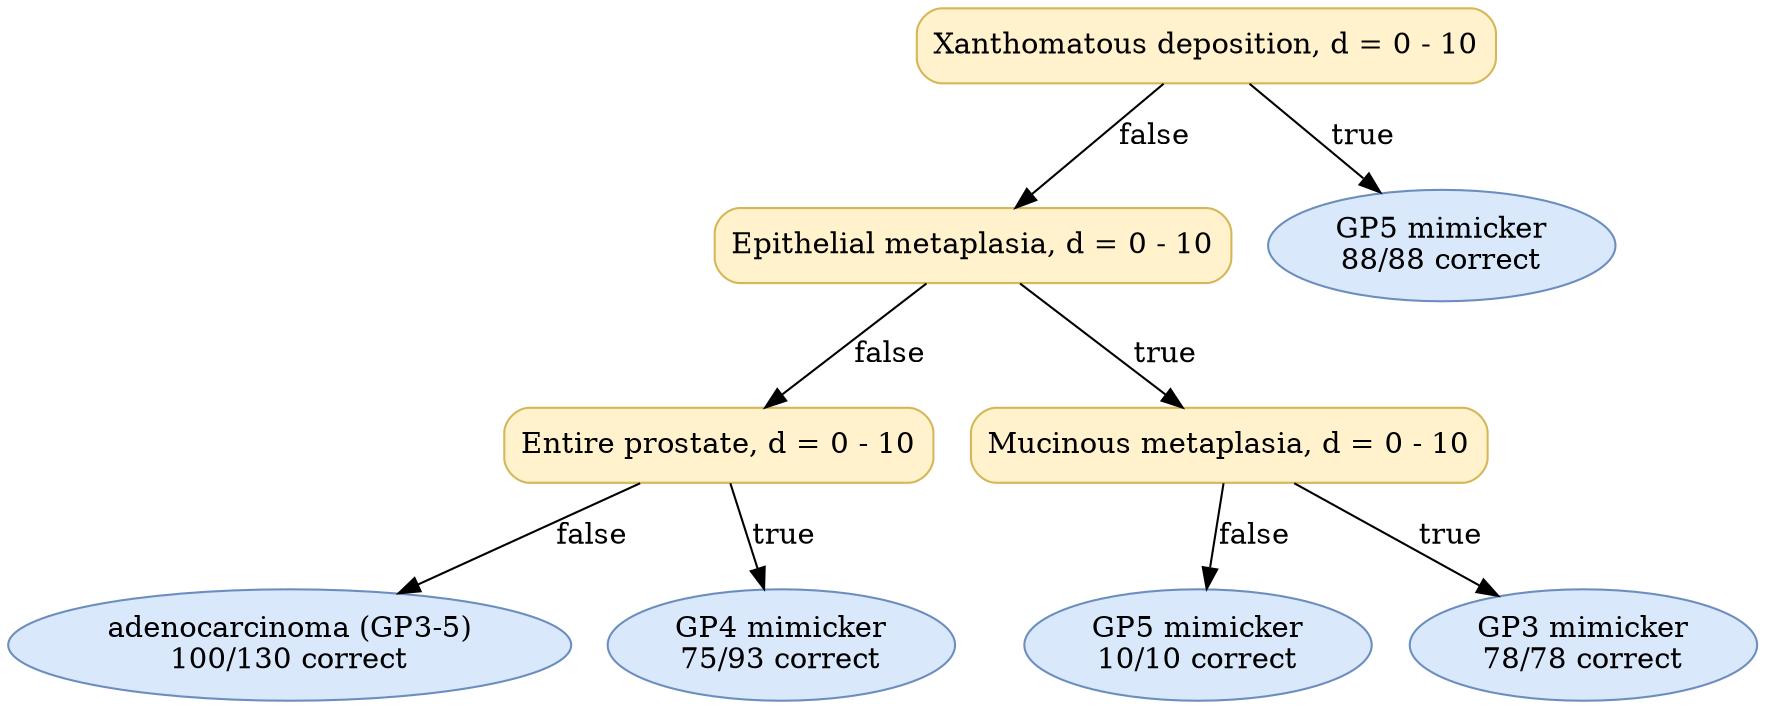 digraph "DT" {
fontname="Times-Roman";
label="";
node [fontname="Times-Roman"];
Node1 [color="#D6B656", fillcolor="#FFF2CC", label="Xanthomatous deposition, d = 0 - 10", shape="box", style="rounded,filled"];
Node2 [color="#D6B656", fillcolor="#FFF2CC", label="Epithelial metaplasia, d = 0 - 10", shape="box", style="rounded,filled"];
Node3 [color="#D6B656", fillcolor="#FFF2CC", label="Entire prostate, d = 0 - 10", shape="box", style="rounded,filled"];
Node4 [color="#6C8EBF", fillcolor="#DAE8FC", label=<adenocarcinoma (GP3-5)<br/>100/130 correct>, shape="ellipse", style="rounded,filled"];
Node5 [color="#6C8EBF", fillcolor="#DAE8FC", label=<GP4 mimicker<br/>75/93 correct>, shape="ellipse", style="rounded,filled"];
Node6 [color="#D6B656", fillcolor="#FFF2CC", label="Mucinous metaplasia, d = 0 - 10", shape="box", style="rounded,filled"];
Node7 [color="#6C8EBF", fillcolor="#DAE8FC", label=<GP5 mimicker<br/>10/10 correct>, shape="ellipse", style="rounded,filled"];
Node8 [color="#6C8EBF", fillcolor="#DAE8FC", label=<GP3 mimicker<br/>78/78 correct>, shape="ellipse", style="rounded,filled"];
Node9 [color="#6C8EBF", fillcolor="#DAE8FC", label=<GP5 mimicker<br/>88/88 correct>, shape="ellipse", style="rounded,filled"];
Node1 -> Node2  [key=0, label="false"];
Node1 -> Node9  [key=0, label="true"];
Node2 -> Node3  [key=0, label="false"];
Node2 -> Node6  [key=0, label="true"];
Node3 -> Node4  [key=0, label="false"];
Node3 -> Node5  [key=0, label="true"];
Node6 -> Node7  [key=0, label="false"];
Node6 -> Node8  [key=0, label="true"];
}
